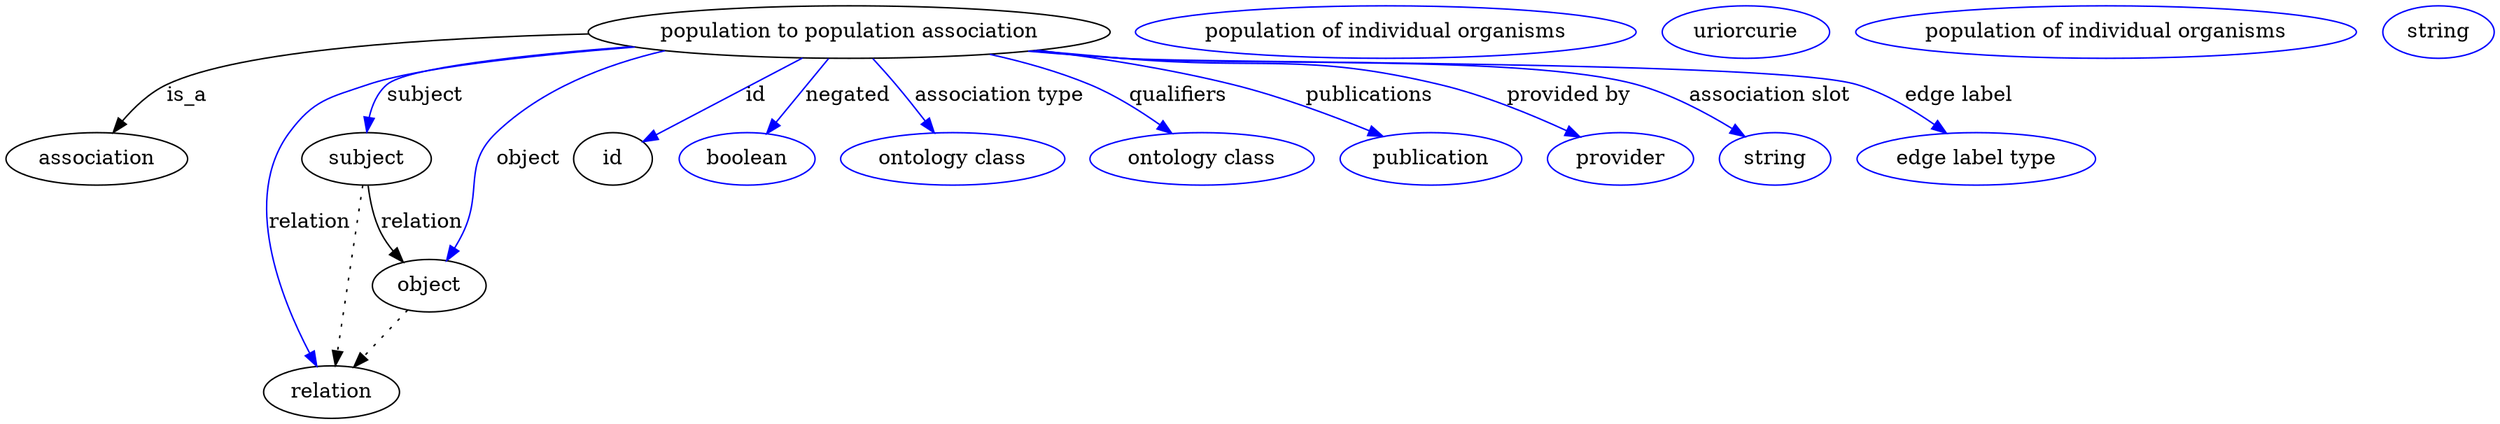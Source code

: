digraph {
	graph [bb="0,0,1400.6,283"];
	node [label="\N"];
	"population to population association"	 [height=0.5,
		label="population to population association",
		pos="496.05,265",
		width=3.8635];
	association	 [height=0.5,
		pos="50.046,178",
		width=1.3902];
	"population to population association" -> association	 [label=is_a,
		lp="103.05,221.5",
		pos="e,59.666,195.81 366.43,258.45 257.58,252.12 116.04,241.66 92.046,229 81.326,223.35 72.301,213.67 65.397,204.26"];
	subject	 [height=0.5,
		pos="203.05,178",
		width=0.99297];
	"population to population association" -> subject	 [color=blue,
		label=subject,
		lp="241.55,221.5",
		pos="e,205.08,196.09 378.76,255.23 310.22,248.55 234.71,239.09 222.05,229 214.87,223.29 210.41,214.58 207.63,205.97",
		style=solid];
	relation	 [height=0.5,
		pos="185.05,18",
		width=1.0471];
	"population to population association" -> relation	 [color=blue,
		label=relation,
		lp="167.05,134.5",
		pos="e,175.27,35.659 376.54,255.73 311.3,249.56 237.7,240.48 207.05,229 182.46,219.79 171.64,218.46 158.05,196 129.37,148.63 153.31,81.572 \
170.78,44.765",
		style=solid];
	object	 [height=0.5,
		pos="245.05,91",
		width=0.9027];
	"population to population association" -> object	 [color=blue,
		label=object,
		lp="301.05,178",
		pos="e,253.2,108.44 426.08,249.43 372.51,236.22 304.44,216.25 284.05,196 261.11,173.22 272.73,157.14 261.05,127 259.86,123.94 258.55,\
120.76 257.22,117.62",
		style=solid];
	id	 [height=0.5,
		pos="354.05,178",
		width=0.75];
	"population to population association" -> id	 [color=blue,
		label=id,
		lp="439.55,221.5",
		pos="e,373.95,190.19 466.97,247.18 442.36,232.11 407.29,210.62 382.78,195.6",
		style=solid];
	negated	 [color=blue,
		height=0.5,
		label=boolean,
		pos="437.05,178",
		width=1.0652];
	"population to population association" -> negated	 [color=blue,
		label=negated,
		lp="492.55,221.5",
		pos="e,448.85,195.41 483.82,246.97 475.4,234.56 464.09,217.88 454.7,204.03",
		style=solid];
	"association type"	 [color=blue,
		height=0.5,
		label="ontology class",
		pos="555.05,178",
		width=1.7151];
	"population to population association" -> "association type"	 [color=blue,
		label="association type",
		lp="574.05,221.5",
		pos="e,543.04,195.71 508.27,246.97 516.63,234.64 527.85,218.1 537.21,204.3",
		style=solid];
	qualifiers	 [color=blue,
		height=0.5,
		label="ontology class",
		pos="696.05,178",
		width=1.7151];
	"population to population association" -> qualifiers	 [color=blue,
		label=qualifiers,
		lp="674.05,221.5",
		pos="e,675.16,195.14 565.86,249.41 584.56,244.07 604.45,237.3 622.05,229 637.79,221.57 653.86,210.93 666.99,201.29",
		style=solid];
	publications	 [color=blue,
		height=0.5,
		label=publication,
		pos="826.05,178",
		width=1.3902];
	"population to population association" -> publications	 [color=blue,
		label=publications,
		lp="779.55,221.5",
		pos="e,796.15,192.73 595.75,252.4 630.41,246.8 669.3,239.13 704.05,229 732.52,220.7 763.33,207.79 786.86,197.03",
		style=solid];
	"provided by"	 [color=blue,
		height=0.5,
		label=provider,
		pos="934.05,178",
		width=1.1193];
	"population to population association" -> "provided by"	 [color=blue,
		label="provided by",
		lp="894.05,221.5",
		pos="e,908.39,191.93 596.73,252.52 612.56,250.62 628.74,248.73 644.05,247 720.86,238.33 742.29,248.68 817.05,229 845.86,221.42 876.69,\
207.73 899.46,196.44",
		style=solid];
	"association slot"	 [color=blue,
		height=0.5,
		label=string,
		pos="1023,178",
		width=0.84854];
	"population to population association" -> "association slot"	 [color=blue,
		label="association slot",
		lp="1008,221.5",
		pos="e,1003.7,192.08 594.28,252.24 610.87,250.32 627.94,248.48 644.05,247 707.68,241.14 869.71,246.93 931.05,229 954.03,222.28 977.61,\
209.06 995.14,197.77",
		style=solid];
	"edge label"	 [color=blue,
		height=0.5,
		label="edge label type",
		pos="1136,178",
		width=1.7873];
	"population to population association" -> "edge label"	 [color=blue,
		label="edge label",
		lp="1113,221.5",
		pos="e,1115.3,195.15 593.46,252.07 610.3,250.14 627.67,248.35 644.05,247 734.93,239.49 966.92,255.96 1054,229 1073.1,223.12 1092.1,211.72 \
1107,201.2",
		style=solid];
	subject -> relation	 [pos="e,187.1,36.223 201.02,159.96 197.91,132.35 191.95,79.375 188.25,46.525",
		style=dotted];
	subject -> object	 [label=relation,
		lp="240.05,134.5",
		pos="e,231.43,107.49 207.18,159.99 209.85,149.97 213.81,137.45 219.05,127 220.95,123.2 223.24,119.37 225.66,115.69"];
	"population to population association_subject"	 [color=blue,
		height=0.5,
		label="population of individual organisms",
		pos="788.05,265",
		width=3.7552];
	"population to population association_relation"	 [color=blue,
		height=0.5,
		label=uriorcurie,
		pos="987.05,265",
		width=1.2638];
	object -> relation	 [pos="e,199.02,35.006 231.43,74.435 223.79,65.141 214.11,53.359 205.57,42.968",
		style=dotted];
	"population to population association_object"	 [color=blue,
		height=0.5,
		label="population of individual organisms",
		pos="1186,265",
		width=3.7552];
	association_id	 [color=blue,
		height=0.5,
		label=string,
		pos="1370,265",
		width=0.84854];
}
